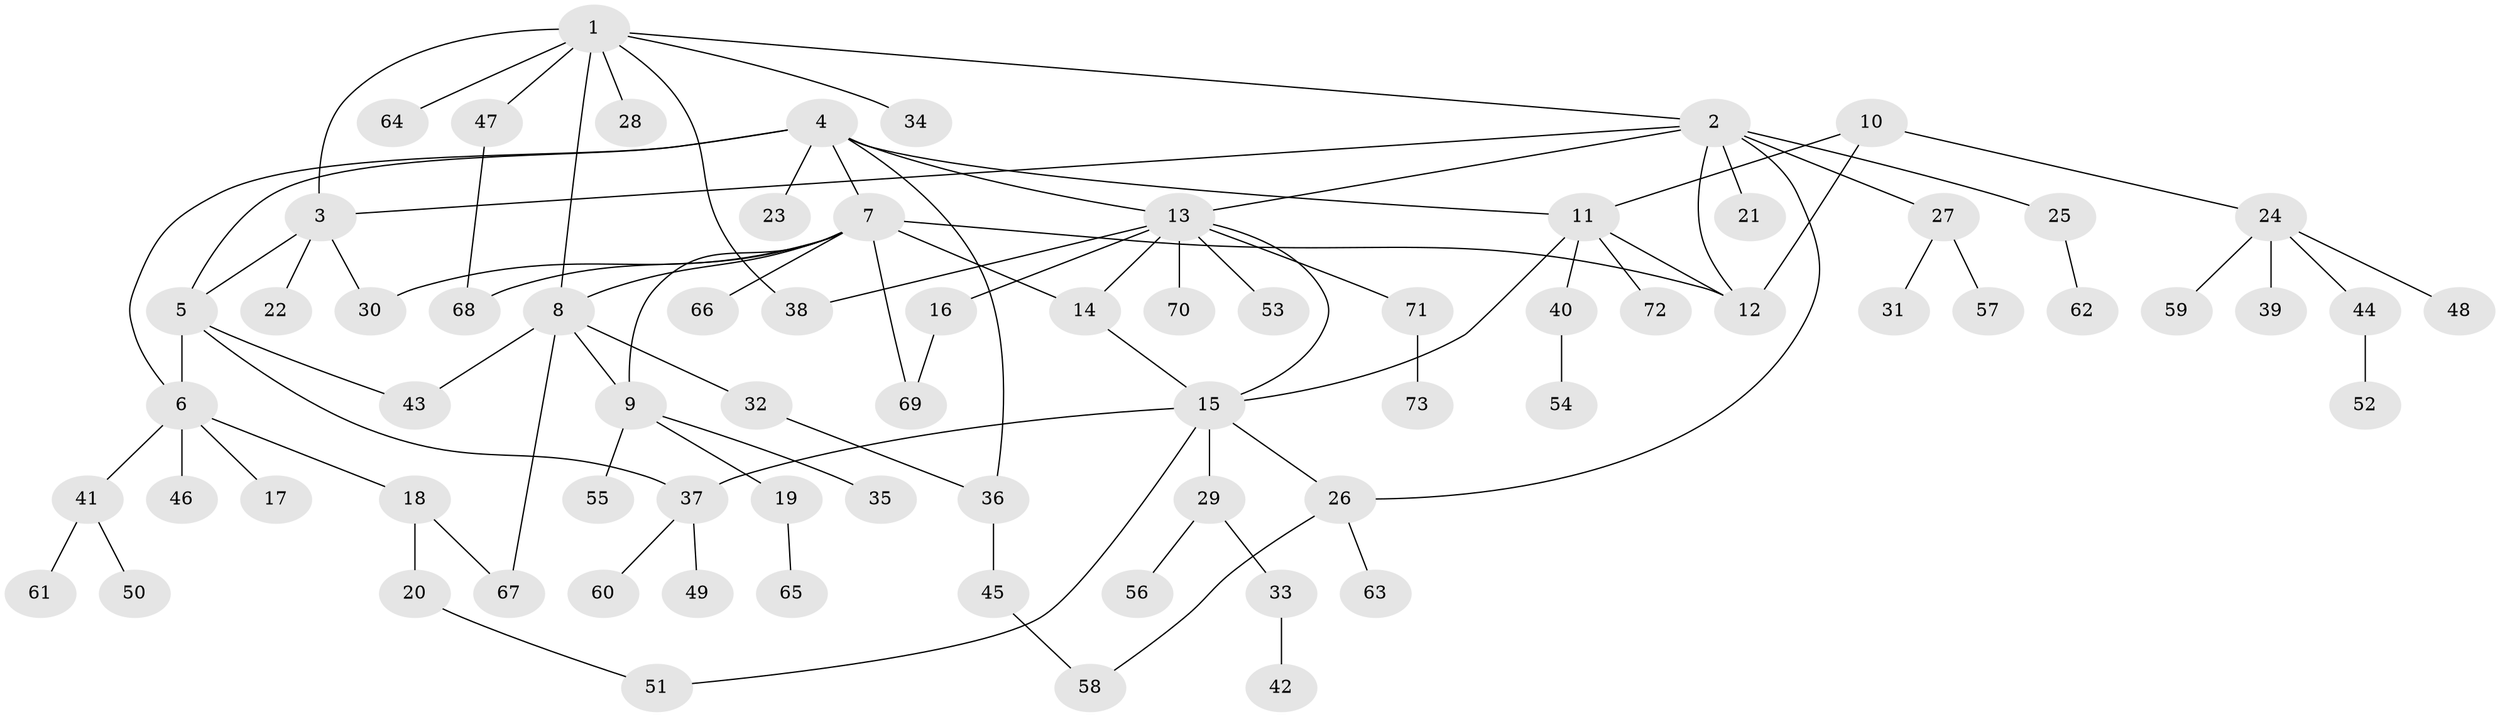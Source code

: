 // coarse degree distribution, {7: 0.02, 15: 0.02, 5: 0.04, 9: 0.04, 4: 0.06, 8: 0.04, 6: 0.02, 3: 0.06, 2: 0.2, 1: 0.5}
// Generated by graph-tools (version 1.1) at 2025/42/03/06/25 10:42:09]
// undirected, 73 vertices, 94 edges
graph export_dot {
graph [start="1"]
  node [color=gray90,style=filled];
  1;
  2;
  3;
  4;
  5;
  6;
  7;
  8;
  9;
  10;
  11;
  12;
  13;
  14;
  15;
  16;
  17;
  18;
  19;
  20;
  21;
  22;
  23;
  24;
  25;
  26;
  27;
  28;
  29;
  30;
  31;
  32;
  33;
  34;
  35;
  36;
  37;
  38;
  39;
  40;
  41;
  42;
  43;
  44;
  45;
  46;
  47;
  48;
  49;
  50;
  51;
  52;
  53;
  54;
  55;
  56;
  57;
  58;
  59;
  60;
  61;
  62;
  63;
  64;
  65;
  66;
  67;
  68;
  69;
  70;
  71;
  72;
  73;
  1 -- 2;
  1 -- 3;
  1 -- 8;
  1 -- 28;
  1 -- 34;
  1 -- 38;
  1 -- 47;
  1 -- 64;
  2 -- 3;
  2 -- 12;
  2 -- 13;
  2 -- 21;
  2 -- 25;
  2 -- 26;
  2 -- 27;
  3 -- 5;
  3 -- 22;
  3 -- 30;
  4 -- 5;
  4 -- 6;
  4 -- 7;
  4 -- 11;
  4 -- 13;
  4 -- 23;
  4 -- 36;
  5 -- 6;
  5 -- 37;
  5 -- 43;
  6 -- 17;
  6 -- 18;
  6 -- 41;
  6 -- 46;
  7 -- 8;
  7 -- 9;
  7 -- 12;
  7 -- 14;
  7 -- 30;
  7 -- 66;
  7 -- 68;
  7 -- 69;
  8 -- 9;
  8 -- 32;
  8 -- 43;
  8 -- 67;
  9 -- 19;
  9 -- 35;
  9 -- 55;
  10 -- 11;
  10 -- 12;
  10 -- 24;
  11 -- 12;
  11 -- 15;
  11 -- 40;
  11 -- 72;
  13 -- 14;
  13 -- 15;
  13 -- 16;
  13 -- 38;
  13 -- 53;
  13 -- 70;
  13 -- 71;
  14 -- 15;
  15 -- 26;
  15 -- 29;
  15 -- 37;
  15 -- 51;
  16 -- 69;
  18 -- 20;
  18 -- 67;
  19 -- 65;
  20 -- 51;
  24 -- 39;
  24 -- 44;
  24 -- 48;
  24 -- 59;
  25 -- 62;
  26 -- 58;
  26 -- 63;
  27 -- 31;
  27 -- 57;
  29 -- 33;
  29 -- 56;
  32 -- 36;
  33 -- 42;
  36 -- 45;
  37 -- 49;
  37 -- 60;
  40 -- 54;
  41 -- 50;
  41 -- 61;
  44 -- 52;
  45 -- 58;
  47 -- 68;
  71 -- 73;
}
